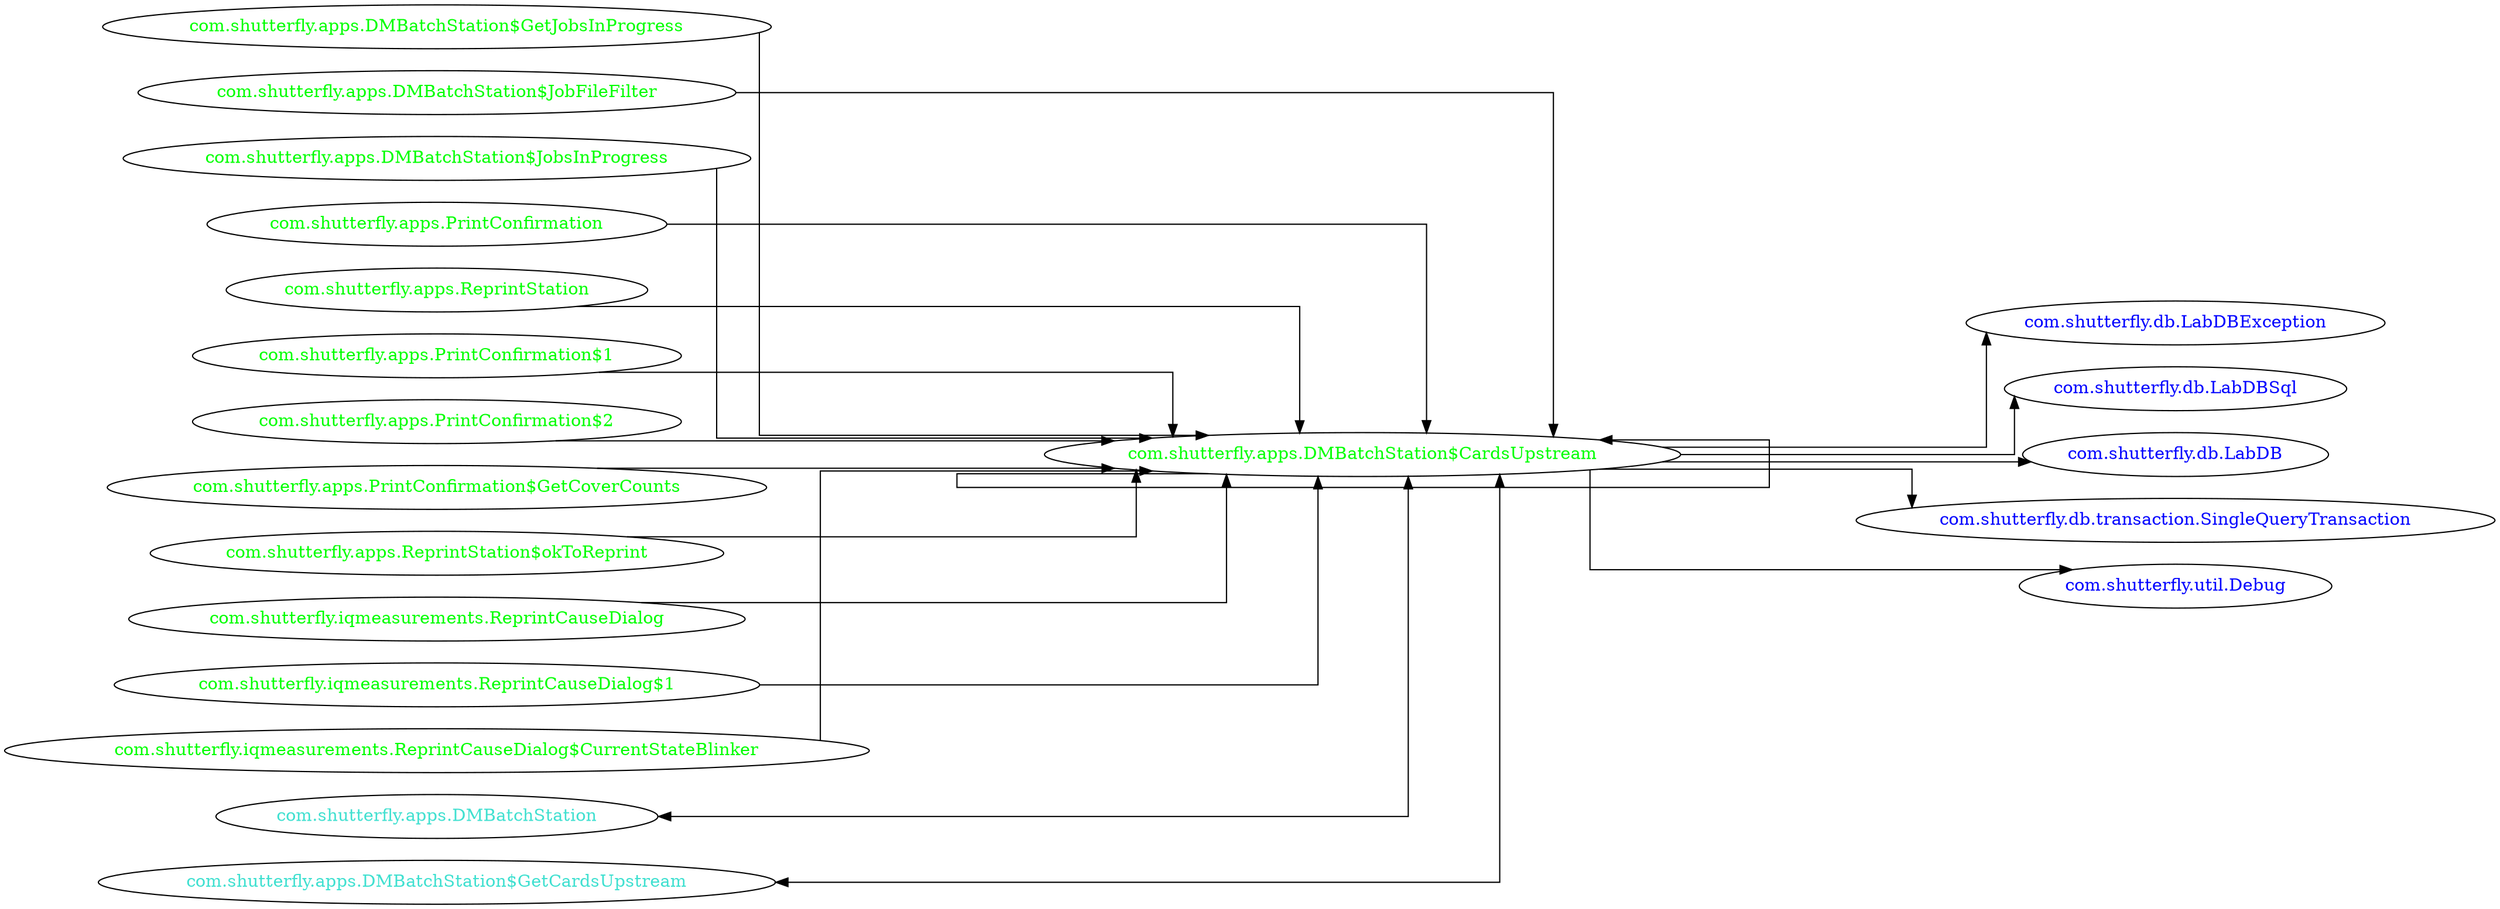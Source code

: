digraph dependencyGraph {
 concentrate=true;
 ranksep="2.0";
 rankdir="LR"; 
 splines="ortho";
"com.shutterfly.apps.DMBatchStation$CardsUpstream" [fontcolor="red"];
"com.shutterfly.db.LabDBException" [ fontcolor="blue" ];
"com.shutterfly.apps.DMBatchStation$CardsUpstream"->"com.shutterfly.db.LabDBException";
"com.shutterfly.db.LabDBSql" [ fontcolor="blue" ];
"com.shutterfly.apps.DMBatchStation$CardsUpstream"->"com.shutterfly.db.LabDBSql";
"com.shutterfly.db.LabDB" [ fontcolor="blue" ];
"com.shutterfly.apps.DMBatchStation$CardsUpstream"->"com.shutterfly.db.LabDB";
"com.shutterfly.db.transaction.SingleQueryTransaction" [ fontcolor="blue" ];
"com.shutterfly.apps.DMBatchStation$CardsUpstream"->"com.shutterfly.db.transaction.SingleQueryTransaction";
"com.shutterfly.util.Debug" [ fontcolor="blue" ];
"com.shutterfly.apps.DMBatchStation$CardsUpstream"->"com.shutterfly.util.Debug";
"com.shutterfly.apps.DMBatchStation$CardsUpstream" [ fontcolor="green" ];
"com.shutterfly.apps.DMBatchStation$CardsUpstream"->"com.shutterfly.apps.DMBatchStation$CardsUpstream";
"com.shutterfly.apps.DMBatchStation$GetJobsInProgress" [ fontcolor="green" ];
"com.shutterfly.apps.DMBatchStation$GetJobsInProgress"->"com.shutterfly.apps.DMBatchStation$CardsUpstream";
"com.shutterfly.apps.DMBatchStation$JobFileFilter" [ fontcolor="green" ];
"com.shutterfly.apps.DMBatchStation$JobFileFilter"->"com.shutterfly.apps.DMBatchStation$CardsUpstream";
"com.shutterfly.apps.DMBatchStation$JobsInProgress" [ fontcolor="green" ];
"com.shutterfly.apps.DMBatchStation$JobsInProgress"->"com.shutterfly.apps.DMBatchStation$CardsUpstream";
"com.shutterfly.apps.PrintConfirmation" [ fontcolor="green" ];
"com.shutterfly.apps.PrintConfirmation"->"com.shutterfly.apps.DMBatchStation$CardsUpstream";
"com.shutterfly.apps.ReprintStation" [ fontcolor="green" ];
"com.shutterfly.apps.ReprintStation"->"com.shutterfly.apps.DMBatchStation$CardsUpstream";
"com.shutterfly.apps.PrintConfirmation$1" [ fontcolor="green" ];
"com.shutterfly.apps.PrintConfirmation$1"->"com.shutterfly.apps.DMBatchStation$CardsUpstream";
"com.shutterfly.apps.PrintConfirmation$2" [ fontcolor="green" ];
"com.shutterfly.apps.PrintConfirmation$2"->"com.shutterfly.apps.DMBatchStation$CardsUpstream";
"com.shutterfly.apps.PrintConfirmation$GetCoverCounts" [ fontcolor="green" ];
"com.shutterfly.apps.PrintConfirmation$GetCoverCounts"->"com.shutterfly.apps.DMBatchStation$CardsUpstream";
"com.shutterfly.apps.ReprintStation$okToReprint" [ fontcolor="green" ];
"com.shutterfly.apps.ReprintStation$okToReprint"->"com.shutterfly.apps.DMBatchStation$CardsUpstream";
"com.shutterfly.iqmeasurements.ReprintCauseDialog" [ fontcolor="green" ];
"com.shutterfly.iqmeasurements.ReprintCauseDialog"->"com.shutterfly.apps.DMBatchStation$CardsUpstream";
"com.shutterfly.iqmeasurements.ReprintCauseDialog$1" [ fontcolor="green" ];
"com.shutterfly.iqmeasurements.ReprintCauseDialog$1"->"com.shutterfly.apps.DMBatchStation$CardsUpstream";
"com.shutterfly.iqmeasurements.ReprintCauseDialog$CurrentStateBlinker" [ fontcolor="green" ];
"com.shutterfly.iqmeasurements.ReprintCauseDialog$CurrentStateBlinker"->"com.shutterfly.apps.DMBatchStation$CardsUpstream";
"com.shutterfly.apps.DMBatchStation" [ fontcolor="turquoise" ];
"com.shutterfly.apps.DMBatchStation"->"com.shutterfly.apps.DMBatchStation$CardsUpstream" [dir=both];
"com.shutterfly.apps.DMBatchStation$GetCardsUpstream" [ fontcolor="turquoise" ];
"com.shutterfly.apps.DMBatchStation$GetCardsUpstream"->"com.shutterfly.apps.DMBatchStation$CardsUpstream" [dir=both];
}